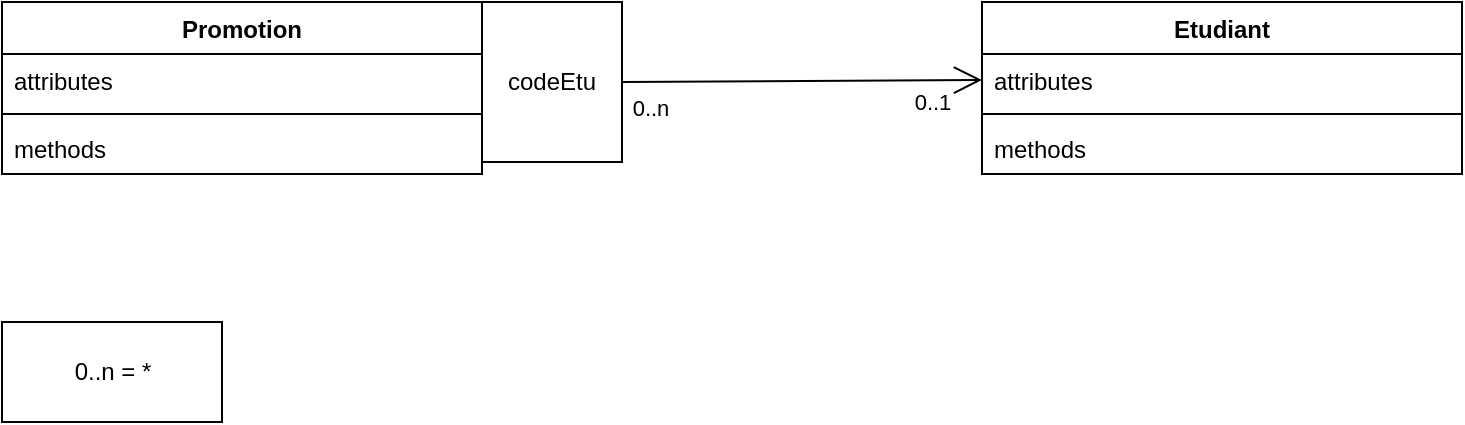 <mxfile version="16.2.2" type="device"><diagram id="dfKrzNZcS3XqtRte_5ts" name="Page-1"><mxGraphModel dx="1038" dy="609" grid="1" gridSize="10" guides="1" tooltips="1" connect="1" arrows="1" fold="1" page="1" pageScale="1" pageWidth="827" pageHeight="1169" math="0" shadow="0"><root><mxCell id="0"/><mxCell id="1" parent="0"/><mxCell id="oXxoT5xX_rkIFmckOtGA-1" value="Promotion" style="swimlane;fontStyle=1;align=center;verticalAlign=top;childLayout=stackLayout;horizontal=1;startSize=26;horizontalStack=0;resizeParent=1;resizeParentMax=0;resizeLast=0;collapsible=1;marginBottom=0;" vertex="1" parent="1"><mxGeometry x="80" y="40" width="240" height="86" as="geometry"/></mxCell><mxCell id="oXxoT5xX_rkIFmckOtGA-2" value="attributes" style="text;strokeColor=none;fillColor=none;align=left;verticalAlign=top;spacingLeft=4;spacingRight=4;overflow=hidden;rotatable=0;points=[[0,0.5],[1,0.5]];portConstraint=eastwest;" vertex="1" parent="oXxoT5xX_rkIFmckOtGA-1"><mxGeometry y="26" width="240" height="26" as="geometry"/></mxCell><mxCell id="oXxoT5xX_rkIFmckOtGA-3" value="" style="line;strokeWidth=1;fillColor=none;align=left;verticalAlign=middle;spacingTop=-1;spacingLeft=3;spacingRight=3;rotatable=0;labelPosition=right;points=[];portConstraint=eastwest;" vertex="1" parent="oXxoT5xX_rkIFmckOtGA-1"><mxGeometry y="52" width="240" height="8" as="geometry"/></mxCell><mxCell id="oXxoT5xX_rkIFmckOtGA-4" value="methods" style="text;strokeColor=none;fillColor=none;align=left;verticalAlign=top;spacingLeft=4;spacingRight=4;overflow=hidden;rotatable=0;points=[[0,0.5],[1,0.5]];portConstraint=eastwest;" vertex="1" parent="oXxoT5xX_rkIFmckOtGA-1"><mxGeometry y="60" width="240" height="26" as="geometry"/></mxCell><mxCell id="oXxoT5xX_rkIFmckOtGA-5" value="Etudiant" style="swimlane;fontStyle=1;align=center;verticalAlign=top;childLayout=stackLayout;horizontal=1;startSize=26;horizontalStack=0;resizeParent=1;resizeParentMax=0;resizeLast=0;collapsible=1;marginBottom=0;" vertex="1" parent="1"><mxGeometry x="570" y="40" width="240" height="86" as="geometry"/></mxCell><mxCell id="oXxoT5xX_rkIFmckOtGA-6" value="attributes" style="text;strokeColor=none;fillColor=none;align=left;verticalAlign=top;spacingLeft=4;spacingRight=4;overflow=hidden;rotatable=0;points=[[0,0.5],[1,0.5]];portConstraint=eastwest;" vertex="1" parent="oXxoT5xX_rkIFmckOtGA-5"><mxGeometry y="26" width="240" height="26" as="geometry"/></mxCell><mxCell id="oXxoT5xX_rkIFmckOtGA-7" value="" style="line;strokeWidth=1;fillColor=none;align=left;verticalAlign=middle;spacingTop=-1;spacingLeft=3;spacingRight=3;rotatable=0;labelPosition=right;points=[];portConstraint=eastwest;" vertex="1" parent="oXxoT5xX_rkIFmckOtGA-5"><mxGeometry y="52" width="240" height="8" as="geometry"/></mxCell><mxCell id="oXxoT5xX_rkIFmckOtGA-8" value="methods" style="text;strokeColor=none;fillColor=none;align=left;verticalAlign=top;spacingLeft=4;spacingRight=4;overflow=hidden;rotatable=0;points=[[0,0.5],[1,0.5]];portConstraint=eastwest;" vertex="1" parent="oXxoT5xX_rkIFmckOtGA-5"><mxGeometry y="60" width="240" height="26" as="geometry"/></mxCell><mxCell id="oXxoT5xX_rkIFmckOtGA-12" value="0..n = *" style="html=1;" vertex="1" parent="1"><mxGeometry x="80" y="200" width="110" height="50" as="geometry"/></mxCell><mxCell id="oXxoT5xX_rkIFmckOtGA-16" value="codeEtu" style="rounded=0;whiteSpace=wrap;html=1;" vertex="1" parent="1"><mxGeometry x="320" y="40" width="70" height="80" as="geometry"/></mxCell><mxCell id="oXxoT5xX_rkIFmckOtGA-17" value="" style="endArrow=open;endFill=1;endSize=12;html=1;rounded=0;exitX=1;exitY=0.5;exitDx=0;exitDy=0;entryX=0;entryY=0.5;entryDx=0;entryDy=0;" edge="1" parent="1" source="oXxoT5xX_rkIFmckOtGA-16" target="oXxoT5xX_rkIFmckOtGA-6"><mxGeometry width="160" relative="1" as="geometry"><mxPoint x="390" y="290" as="sourcePoint"/><mxPoint x="550" y="290" as="targetPoint"/></mxGeometry></mxCell><mxCell id="oXxoT5xX_rkIFmckOtGA-18" value="0..n" style="edgeLabel;html=1;align=center;verticalAlign=middle;resizable=0;points=[];" vertex="1" connectable="0" parent="oXxoT5xX_rkIFmckOtGA-17"><mxGeometry x="0.215" y="-2" relative="1" as="geometry"><mxPoint x="-96" y="11" as="offset"/></mxGeometry></mxCell><mxCell id="oXxoT5xX_rkIFmckOtGA-19" value="0..1" style="edgeLabel;html=1;align=center;verticalAlign=middle;resizable=0;points=[];" vertex="1" connectable="0" parent="1"><mxGeometry x="439.999" y="90.004" as="geometry"><mxPoint x="105" as="offset"/></mxGeometry></mxCell></root></mxGraphModel></diagram></mxfile>